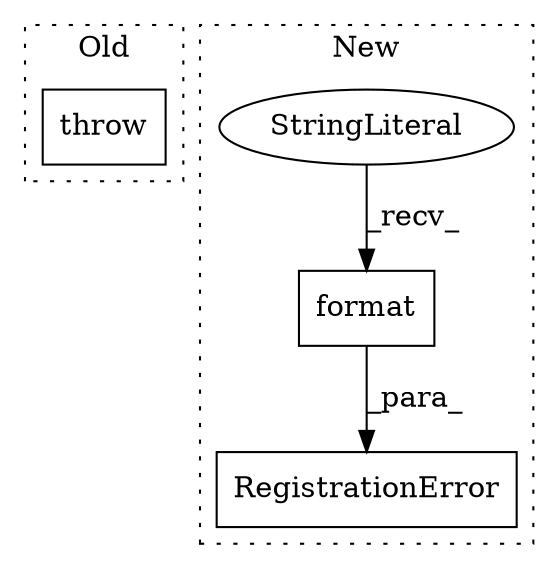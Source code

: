 digraph G {
subgraph cluster0 {
1 [label="throw" a="53" s="5644" l="6" shape="box"];
label = "Old";
style="dotted";
}
subgraph cluster1 {
2 [label="RegistrationError" a="32" s="6084,6190" l="18,1" shape="box"];
3 [label="format" a="32" s="6164,6189" l="7,1" shape="box"];
4 [label="StringLiteral" a="45" s="6102" l="61" shape="ellipse"];
label = "New";
style="dotted";
}
3 -> 2 [label="_para_"];
4 -> 3 [label="_recv_"];
}